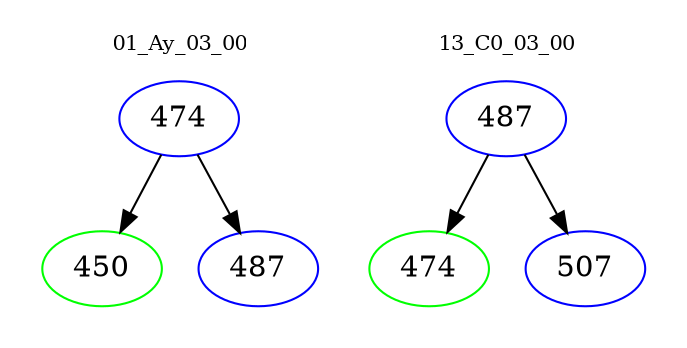 digraph{
subgraph cluster_0 {
color = white
label = "01_Ay_03_00";
fontsize=10;
T0_474 [label="474", color="blue"]
T0_474 -> T0_450 [color="black"]
T0_450 [label="450", color="green"]
T0_474 -> T0_487 [color="black"]
T0_487 [label="487", color="blue"]
}
subgraph cluster_1 {
color = white
label = "13_C0_03_00";
fontsize=10;
T1_487 [label="487", color="blue"]
T1_487 -> T1_474 [color="black"]
T1_474 [label="474", color="green"]
T1_487 -> T1_507 [color="black"]
T1_507 [label="507", color="blue"]
}
}
